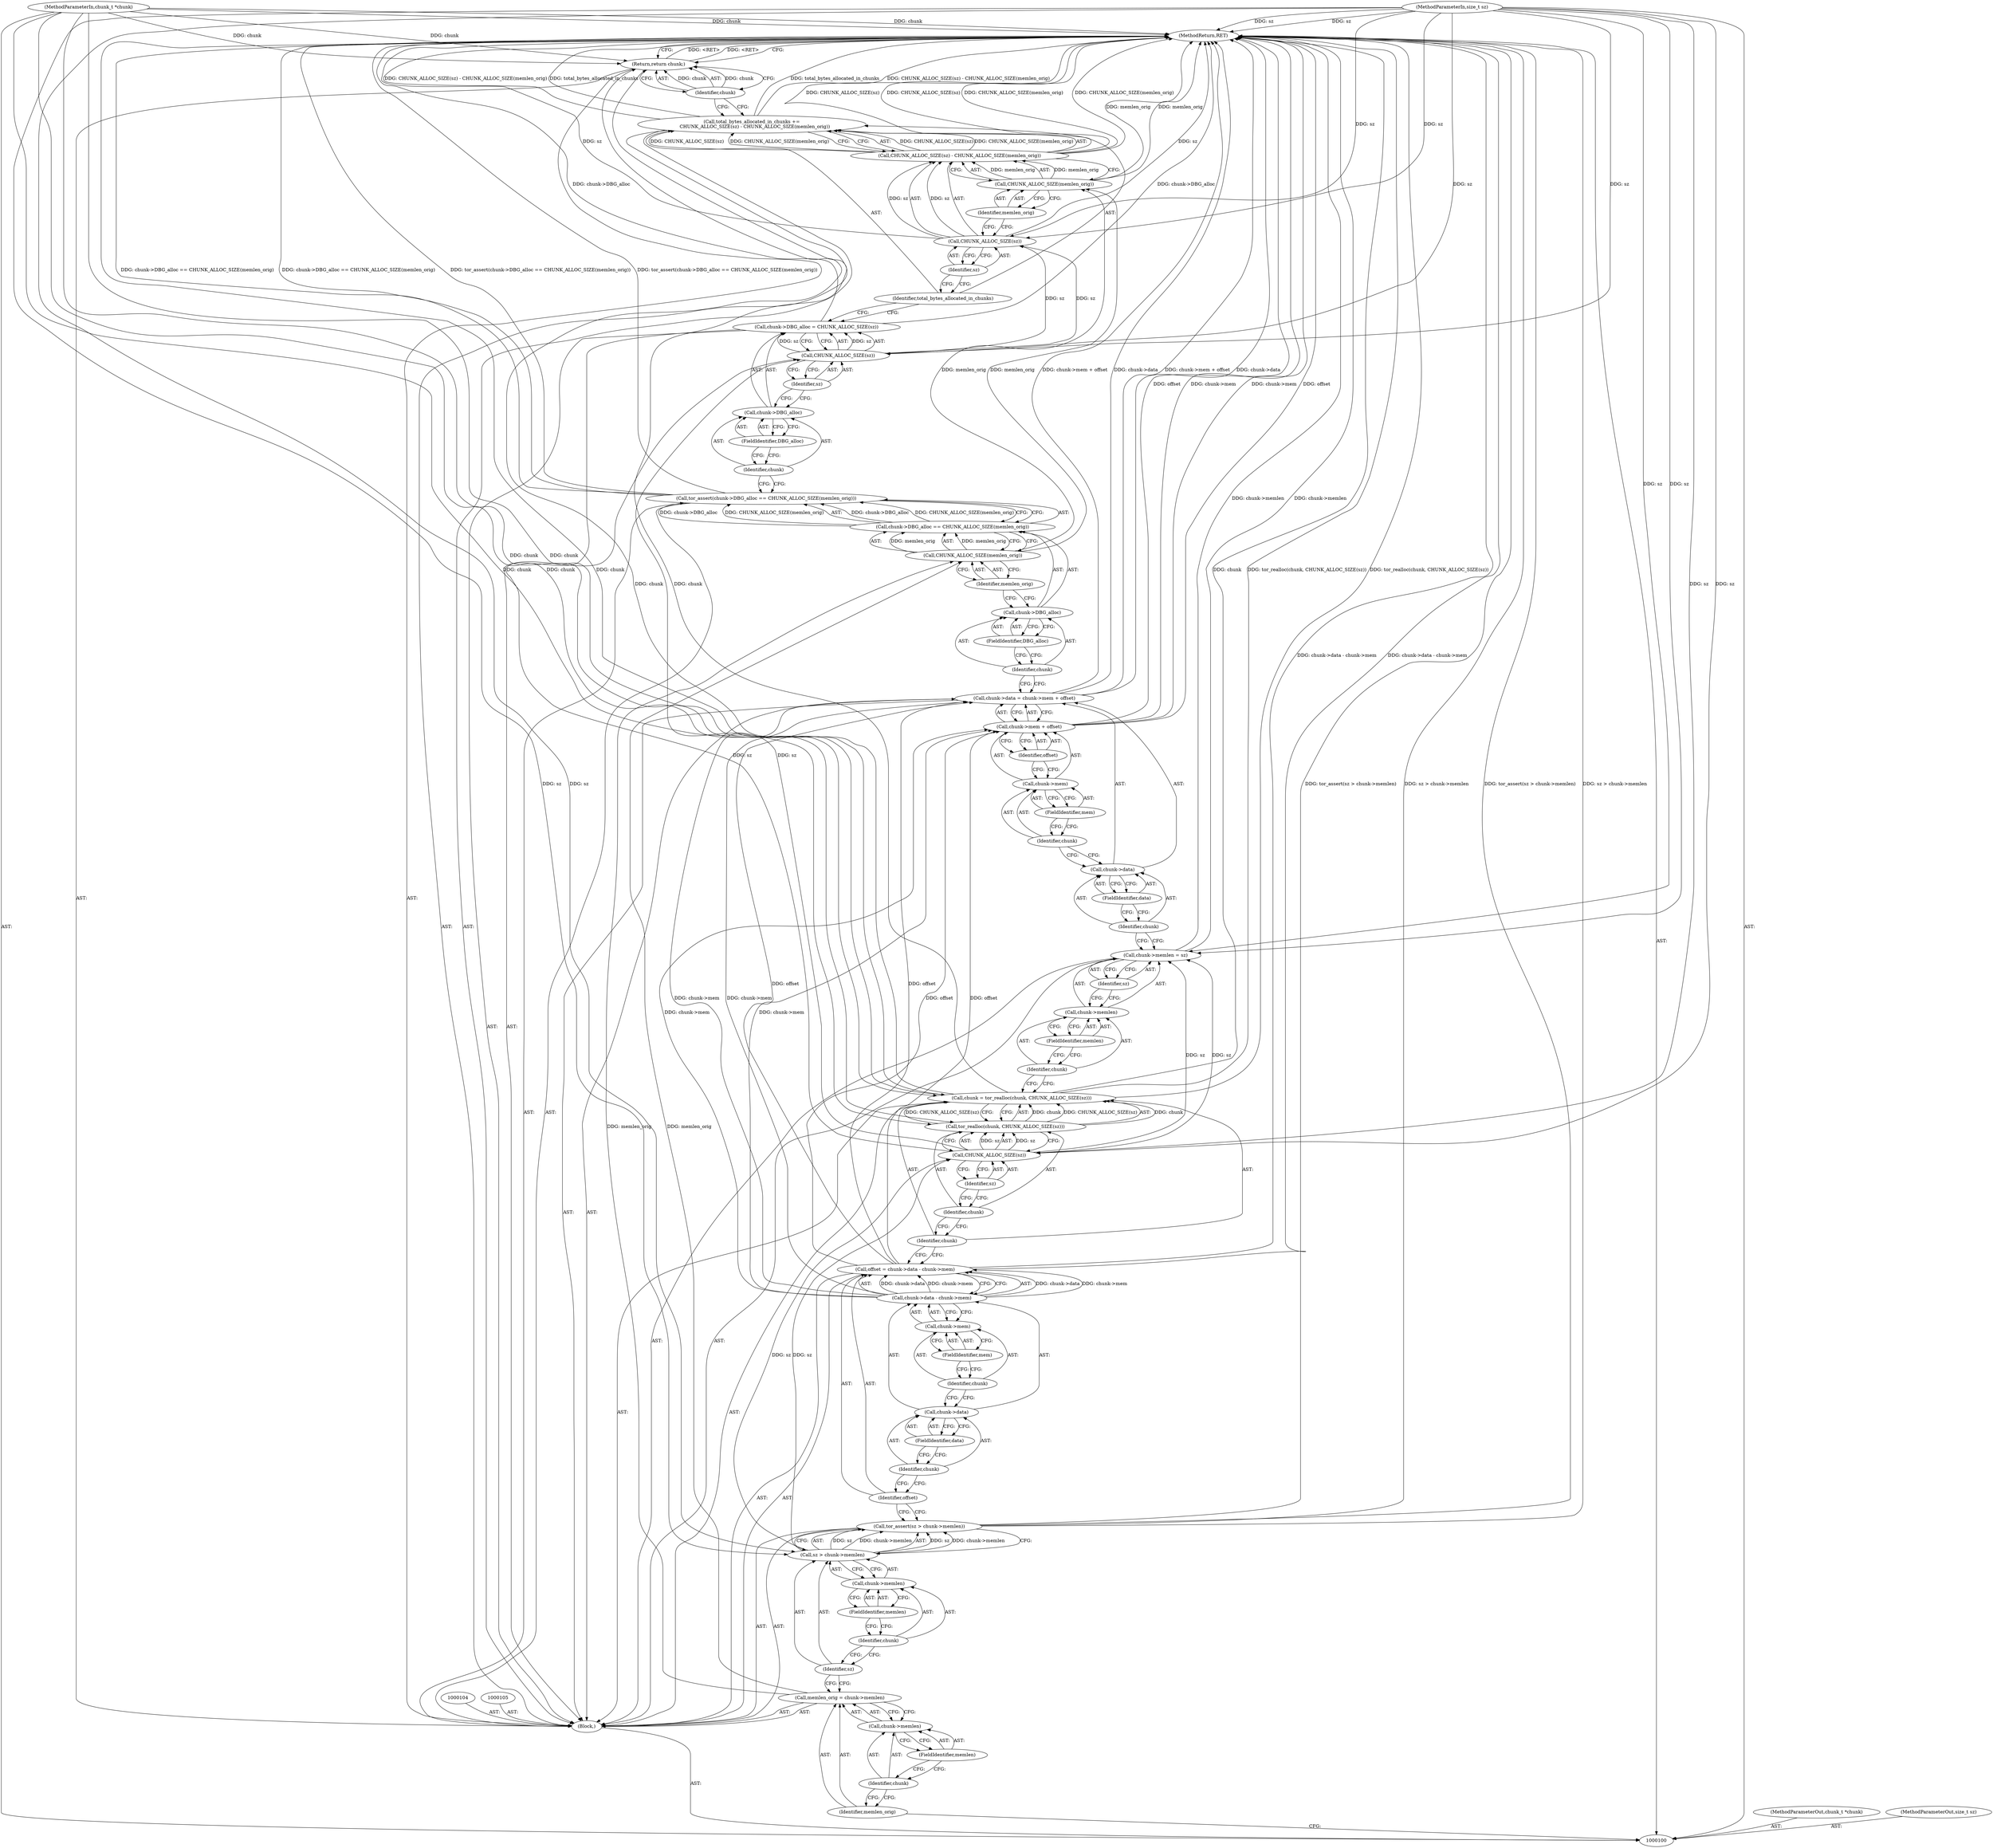 digraph "1_tor_3cea86eb2fbb65949673eb4ba8ebb695c87a57ce" {
"1000168" [label="(MethodReturn,RET)"];
"1000101" [label="(MethodParameterIn,chunk_t *chunk)"];
"1000224" [label="(MethodParameterOut,chunk_t *chunk)"];
"1000102" [label="(MethodParameterIn,size_t sz)"];
"1000225" [label="(MethodParameterOut,size_t sz)"];
"1000147" [label="(Call,chunk->DBG_alloc == CHUNK_ALLOC_SIZE(memlen_orig))"];
"1000148" [label="(Call,chunk->DBG_alloc)"];
"1000149" [label="(Identifier,chunk)"];
"1000146" [label="(Call,tor_assert(chunk->DBG_alloc == CHUNK_ALLOC_SIZE(memlen_orig)))"];
"1000150" [label="(FieldIdentifier,DBG_alloc)"];
"1000151" [label="(Call,CHUNK_ALLOC_SIZE(memlen_orig))"];
"1000152" [label="(Identifier,memlen_orig)"];
"1000153" [label="(Call,chunk->DBG_alloc = CHUNK_ALLOC_SIZE(sz))"];
"1000154" [label="(Call,chunk->DBG_alloc)"];
"1000155" [label="(Identifier,chunk)"];
"1000157" [label="(Call,CHUNK_ALLOC_SIZE(sz))"];
"1000158" [label="(Identifier,sz)"];
"1000156" [label="(FieldIdentifier,DBG_alloc)"];
"1000159" [label="(Call,total_bytes_allocated_in_chunks +=\n    CHUNK_ALLOC_SIZE(sz) - CHUNK_ALLOC_SIZE(memlen_orig))"];
"1000160" [label="(Identifier,total_bytes_allocated_in_chunks)"];
"1000163" [label="(Identifier,sz)"];
"1000164" [label="(Call,CHUNK_ALLOC_SIZE(memlen_orig))"];
"1000161" [label="(Call,CHUNK_ALLOC_SIZE(sz) - CHUNK_ALLOC_SIZE(memlen_orig))"];
"1000162" [label="(Call,CHUNK_ALLOC_SIZE(sz))"];
"1000165" [label="(Identifier,memlen_orig)"];
"1000167" [label="(Identifier,chunk)"];
"1000166" [label="(Return,return chunk;)"];
"1000103" [label="(Block,)"];
"1000108" [label="(Call,chunk->memlen)"];
"1000109" [label="(Identifier,chunk)"];
"1000110" [label="(FieldIdentifier,memlen)"];
"1000106" [label="(Call,memlen_orig = chunk->memlen)"];
"1000107" [label="(Identifier,memlen_orig)"];
"1000112" [label="(Call,sz > chunk->memlen)"];
"1000113" [label="(Identifier,sz)"];
"1000114" [label="(Call,chunk->memlen)"];
"1000115" [label="(Identifier,chunk)"];
"1000116" [label="(FieldIdentifier,memlen)"];
"1000111" [label="(Call,tor_assert(sz > chunk->memlen))"];
"1000119" [label="(Call,chunk->data - chunk->mem)"];
"1000120" [label="(Call,chunk->data)"];
"1000121" [label="(Identifier,chunk)"];
"1000122" [label="(FieldIdentifier,data)"];
"1000123" [label="(Call,chunk->mem)"];
"1000124" [label="(Identifier,chunk)"];
"1000117" [label="(Call,offset = chunk->data - chunk->mem)"];
"1000118" [label="(Identifier,offset)"];
"1000125" [label="(FieldIdentifier,mem)"];
"1000128" [label="(Call,tor_realloc(chunk, CHUNK_ALLOC_SIZE(sz)))"];
"1000126" [label="(Call,chunk = tor_realloc(chunk, CHUNK_ALLOC_SIZE(sz)))"];
"1000127" [label="(Identifier,chunk)"];
"1000129" [label="(Identifier,chunk)"];
"1000130" [label="(Call,CHUNK_ALLOC_SIZE(sz))"];
"1000131" [label="(Identifier,sz)"];
"1000135" [label="(FieldIdentifier,memlen)"];
"1000136" [label="(Identifier,sz)"];
"1000132" [label="(Call,chunk->memlen = sz)"];
"1000133" [label="(Call,chunk->memlen)"];
"1000134" [label="(Identifier,chunk)"];
"1000140" [label="(FieldIdentifier,data)"];
"1000141" [label="(Call,chunk->mem + offset)"];
"1000142" [label="(Call,chunk->mem)"];
"1000143" [label="(Identifier,chunk)"];
"1000144" [label="(FieldIdentifier,mem)"];
"1000137" [label="(Call,chunk->data = chunk->mem + offset)"];
"1000138" [label="(Call,chunk->data)"];
"1000139" [label="(Identifier,chunk)"];
"1000145" [label="(Identifier,offset)"];
"1000168" -> "1000100"  [label="AST: "];
"1000168" -> "1000166"  [label="CFG: "];
"1000141" -> "1000168"  [label="DDG: chunk->mem"];
"1000141" -> "1000168"  [label="DDG: offset"];
"1000159" -> "1000168"  [label="DDG: total_bytes_allocated_in_chunks"];
"1000159" -> "1000168"  [label="DDG: CHUNK_ALLOC_SIZE(sz) - CHUNK_ALLOC_SIZE(memlen_orig)"];
"1000153" -> "1000168"  [label="DDG: chunk->DBG_alloc"];
"1000101" -> "1000168"  [label="DDG: chunk"];
"1000117" -> "1000168"  [label="DDG: chunk->data - chunk->mem"];
"1000164" -> "1000168"  [label="DDG: memlen_orig"];
"1000161" -> "1000168"  [label="DDG: CHUNK_ALLOC_SIZE(memlen_orig)"];
"1000161" -> "1000168"  [label="DDG: CHUNK_ALLOC_SIZE(sz)"];
"1000137" -> "1000168"  [label="DDG: chunk->mem + offset"];
"1000137" -> "1000168"  [label="DDG: chunk->data"];
"1000126" -> "1000168"  [label="DDG: chunk"];
"1000126" -> "1000168"  [label="DDG: tor_realloc(chunk, CHUNK_ALLOC_SIZE(sz))"];
"1000132" -> "1000168"  [label="DDG: chunk->memlen"];
"1000102" -> "1000168"  [label="DDG: sz"];
"1000111" -> "1000168"  [label="DDG: sz > chunk->memlen"];
"1000111" -> "1000168"  [label="DDG: tor_assert(sz > chunk->memlen)"];
"1000162" -> "1000168"  [label="DDG: sz"];
"1000146" -> "1000168"  [label="DDG: tor_assert(chunk->DBG_alloc == CHUNK_ALLOC_SIZE(memlen_orig))"];
"1000146" -> "1000168"  [label="DDG: chunk->DBG_alloc == CHUNK_ALLOC_SIZE(memlen_orig)"];
"1000166" -> "1000168"  [label="DDG: <RET>"];
"1000101" -> "1000100"  [label="AST: "];
"1000101" -> "1000168"  [label="DDG: chunk"];
"1000101" -> "1000126"  [label="DDG: chunk"];
"1000101" -> "1000128"  [label="DDG: chunk"];
"1000101" -> "1000166"  [label="DDG: chunk"];
"1000224" -> "1000100"  [label="AST: "];
"1000102" -> "1000100"  [label="AST: "];
"1000102" -> "1000168"  [label="DDG: sz"];
"1000102" -> "1000112"  [label="DDG: sz"];
"1000102" -> "1000130"  [label="DDG: sz"];
"1000102" -> "1000132"  [label="DDG: sz"];
"1000102" -> "1000157"  [label="DDG: sz"];
"1000102" -> "1000162"  [label="DDG: sz"];
"1000225" -> "1000100"  [label="AST: "];
"1000147" -> "1000146"  [label="AST: "];
"1000147" -> "1000151"  [label="CFG: "];
"1000148" -> "1000147"  [label="AST: "];
"1000151" -> "1000147"  [label="AST: "];
"1000146" -> "1000147"  [label="CFG: "];
"1000147" -> "1000146"  [label="DDG: chunk->DBG_alloc"];
"1000147" -> "1000146"  [label="DDG: CHUNK_ALLOC_SIZE(memlen_orig)"];
"1000151" -> "1000147"  [label="DDG: memlen_orig"];
"1000148" -> "1000147"  [label="AST: "];
"1000148" -> "1000150"  [label="CFG: "];
"1000149" -> "1000148"  [label="AST: "];
"1000150" -> "1000148"  [label="AST: "];
"1000152" -> "1000148"  [label="CFG: "];
"1000149" -> "1000148"  [label="AST: "];
"1000149" -> "1000137"  [label="CFG: "];
"1000150" -> "1000149"  [label="CFG: "];
"1000146" -> "1000103"  [label="AST: "];
"1000146" -> "1000147"  [label="CFG: "];
"1000147" -> "1000146"  [label="AST: "];
"1000155" -> "1000146"  [label="CFG: "];
"1000146" -> "1000168"  [label="DDG: tor_assert(chunk->DBG_alloc == CHUNK_ALLOC_SIZE(memlen_orig))"];
"1000146" -> "1000168"  [label="DDG: chunk->DBG_alloc == CHUNK_ALLOC_SIZE(memlen_orig)"];
"1000147" -> "1000146"  [label="DDG: chunk->DBG_alloc"];
"1000147" -> "1000146"  [label="DDG: CHUNK_ALLOC_SIZE(memlen_orig)"];
"1000150" -> "1000148"  [label="AST: "];
"1000150" -> "1000149"  [label="CFG: "];
"1000148" -> "1000150"  [label="CFG: "];
"1000151" -> "1000147"  [label="AST: "];
"1000151" -> "1000152"  [label="CFG: "];
"1000152" -> "1000151"  [label="AST: "];
"1000147" -> "1000151"  [label="CFG: "];
"1000151" -> "1000147"  [label="DDG: memlen_orig"];
"1000106" -> "1000151"  [label="DDG: memlen_orig"];
"1000151" -> "1000164"  [label="DDG: memlen_orig"];
"1000152" -> "1000151"  [label="AST: "];
"1000152" -> "1000148"  [label="CFG: "];
"1000151" -> "1000152"  [label="CFG: "];
"1000153" -> "1000103"  [label="AST: "];
"1000153" -> "1000157"  [label="CFG: "];
"1000154" -> "1000153"  [label="AST: "];
"1000157" -> "1000153"  [label="AST: "];
"1000160" -> "1000153"  [label="CFG: "];
"1000153" -> "1000168"  [label="DDG: chunk->DBG_alloc"];
"1000157" -> "1000153"  [label="DDG: sz"];
"1000154" -> "1000153"  [label="AST: "];
"1000154" -> "1000156"  [label="CFG: "];
"1000155" -> "1000154"  [label="AST: "];
"1000156" -> "1000154"  [label="AST: "];
"1000158" -> "1000154"  [label="CFG: "];
"1000155" -> "1000154"  [label="AST: "];
"1000155" -> "1000146"  [label="CFG: "];
"1000156" -> "1000155"  [label="CFG: "];
"1000157" -> "1000153"  [label="AST: "];
"1000157" -> "1000158"  [label="CFG: "];
"1000158" -> "1000157"  [label="AST: "];
"1000153" -> "1000157"  [label="CFG: "];
"1000157" -> "1000153"  [label="DDG: sz"];
"1000102" -> "1000157"  [label="DDG: sz"];
"1000130" -> "1000157"  [label="DDG: sz"];
"1000157" -> "1000162"  [label="DDG: sz"];
"1000158" -> "1000157"  [label="AST: "];
"1000158" -> "1000154"  [label="CFG: "];
"1000157" -> "1000158"  [label="CFG: "];
"1000156" -> "1000154"  [label="AST: "];
"1000156" -> "1000155"  [label="CFG: "];
"1000154" -> "1000156"  [label="CFG: "];
"1000159" -> "1000103"  [label="AST: "];
"1000159" -> "1000161"  [label="CFG: "];
"1000160" -> "1000159"  [label="AST: "];
"1000161" -> "1000159"  [label="AST: "];
"1000167" -> "1000159"  [label="CFG: "];
"1000159" -> "1000168"  [label="DDG: total_bytes_allocated_in_chunks"];
"1000159" -> "1000168"  [label="DDG: CHUNK_ALLOC_SIZE(sz) - CHUNK_ALLOC_SIZE(memlen_orig)"];
"1000161" -> "1000159"  [label="DDG: CHUNK_ALLOC_SIZE(sz)"];
"1000161" -> "1000159"  [label="DDG: CHUNK_ALLOC_SIZE(memlen_orig)"];
"1000160" -> "1000159"  [label="AST: "];
"1000160" -> "1000153"  [label="CFG: "];
"1000163" -> "1000160"  [label="CFG: "];
"1000163" -> "1000162"  [label="AST: "];
"1000163" -> "1000160"  [label="CFG: "];
"1000162" -> "1000163"  [label="CFG: "];
"1000164" -> "1000161"  [label="AST: "];
"1000164" -> "1000165"  [label="CFG: "];
"1000165" -> "1000164"  [label="AST: "];
"1000161" -> "1000164"  [label="CFG: "];
"1000164" -> "1000168"  [label="DDG: memlen_orig"];
"1000164" -> "1000161"  [label="DDG: memlen_orig"];
"1000151" -> "1000164"  [label="DDG: memlen_orig"];
"1000161" -> "1000159"  [label="AST: "];
"1000161" -> "1000164"  [label="CFG: "];
"1000162" -> "1000161"  [label="AST: "];
"1000164" -> "1000161"  [label="AST: "];
"1000159" -> "1000161"  [label="CFG: "];
"1000161" -> "1000168"  [label="DDG: CHUNK_ALLOC_SIZE(memlen_orig)"];
"1000161" -> "1000168"  [label="DDG: CHUNK_ALLOC_SIZE(sz)"];
"1000161" -> "1000159"  [label="DDG: CHUNK_ALLOC_SIZE(sz)"];
"1000161" -> "1000159"  [label="DDG: CHUNK_ALLOC_SIZE(memlen_orig)"];
"1000162" -> "1000161"  [label="DDG: sz"];
"1000164" -> "1000161"  [label="DDG: memlen_orig"];
"1000162" -> "1000161"  [label="AST: "];
"1000162" -> "1000163"  [label="CFG: "];
"1000163" -> "1000162"  [label="AST: "];
"1000165" -> "1000162"  [label="CFG: "];
"1000162" -> "1000168"  [label="DDG: sz"];
"1000162" -> "1000161"  [label="DDG: sz"];
"1000157" -> "1000162"  [label="DDG: sz"];
"1000102" -> "1000162"  [label="DDG: sz"];
"1000165" -> "1000164"  [label="AST: "];
"1000165" -> "1000162"  [label="CFG: "];
"1000164" -> "1000165"  [label="CFG: "];
"1000167" -> "1000166"  [label="AST: "];
"1000167" -> "1000159"  [label="CFG: "];
"1000166" -> "1000167"  [label="CFG: "];
"1000167" -> "1000166"  [label="DDG: chunk"];
"1000166" -> "1000103"  [label="AST: "];
"1000166" -> "1000167"  [label="CFG: "];
"1000167" -> "1000166"  [label="AST: "];
"1000168" -> "1000166"  [label="CFG: "];
"1000166" -> "1000168"  [label="DDG: <RET>"];
"1000167" -> "1000166"  [label="DDG: chunk"];
"1000126" -> "1000166"  [label="DDG: chunk"];
"1000101" -> "1000166"  [label="DDG: chunk"];
"1000103" -> "1000100"  [label="AST: "];
"1000104" -> "1000103"  [label="AST: "];
"1000105" -> "1000103"  [label="AST: "];
"1000106" -> "1000103"  [label="AST: "];
"1000111" -> "1000103"  [label="AST: "];
"1000117" -> "1000103"  [label="AST: "];
"1000126" -> "1000103"  [label="AST: "];
"1000132" -> "1000103"  [label="AST: "];
"1000137" -> "1000103"  [label="AST: "];
"1000146" -> "1000103"  [label="AST: "];
"1000153" -> "1000103"  [label="AST: "];
"1000159" -> "1000103"  [label="AST: "];
"1000166" -> "1000103"  [label="AST: "];
"1000108" -> "1000106"  [label="AST: "];
"1000108" -> "1000110"  [label="CFG: "];
"1000109" -> "1000108"  [label="AST: "];
"1000110" -> "1000108"  [label="AST: "];
"1000106" -> "1000108"  [label="CFG: "];
"1000109" -> "1000108"  [label="AST: "];
"1000109" -> "1000107"  [label="CFG: "];
"1000110" -> "1000109"  [label="CFG: "];
"1000110" -> "1000108"  [label="AST: "];
"1000110" -> "1000109"  [label="CFG: "];
"1000108" -> "1000110"  [label="CFG: "];
"1000106" -> "1000103"  [label="AST: "];
"1000106" -> "1000108"  [label="CFG: "];
"1000107" -> "1000106"  [label="AST: "];
"1000108" -> "1000106"  [label="AST: "];
"1000113" -> "1000106"  [label="CFG: "];
"1000106" -> "1000151"  [label="DDG: memlen_orig"];
"1000107" -> "1000106"  [label="AST: "];
"1000107" -> "1000100"  [label="CFG: "];
"1000109" -> "1000107"  [label="CFG: "];
"1000112" -> "1000111"  [label="AST: "];
"1000112" -> "1000114"  [label="CFG: "];
"1000113" -> "1000112"  [label="AST: "];
"1000114" -> "1000112"  [label="AST: "];
"1000111" -> "1000112"  [label="CFG: "];
"1000112" -> "1000111"  [label="DDG: sz"];
"1000112" -> "1000111"  [label="DDG: chunk->memlen"];
"1000102" -> "1000112"  [label="DDG: sz"];
"1000112" -> "1000130"  [label="DDG: sz"];
"1000113" -> "1000112"  [label="AST: "];
"1000113" -> "1000106"  [label="CFG: "];
"1000115" -> "1000113"  [label="CFG: "];
"1000114" -> "1000112"  [label="AST: "];
"1000114" -> "1000116"  [label="CFG: "];
"1000115" -> "1000114"  [label="AST: "];
"1000116" -> "1000114"  [label="AST: "];
"1000112" -> "1000114"  [label="CFG: "];
"1000115" -> "1000114"  [label="AST: "];
"1000115" -> "1000113"  [label="CFG: "];
"1000116" -> "1000115"  [label="CFG: "];
"1000116" -> "1000114"  [label="AST: "];
"1000116" -> "1000115"  [label="CFG: "];
"1000114" -> "1000116"  [label="CFG: "];
"1000111" -> "1000103"  [label="AST: "];
"1000111" -> "1000112"  [label="CFG: "];
"1000112" -> "1000111"  [label="AST: "];
"1000118" -> "1000111"  [label="CFG: "];
"1000111" -> "1000168"  [label="DDG: sz > chunk->memlen"];
"1000111" -> "1000168"  [label="DDG: tor_assert(sz > chunk->memlen)"];
"1000112" -> "1000111"  [label="DDG: sz"];
"1000112" -> "1000111"  [label="DDG: chunk->memlen"];
"1000119" -> "1000117"  [label="AST: "];
"1000119" -> "1000123"  [label="CFG: "];
"1000120" -> "1000119"  [label="AST: "];
"1000123" -> "1000119"  [label="AST: "];
"1000117" -> "1000119"  [label="CFG: "];
"1000119" -> "1000117"  [label="DDG: chunk->data"];
"1000119" -> "1000117"  [label="DDG: chunk->mem"];
"1000119" -> "1000137"  [label="DDG: chunk->mem"];
"1000119" -> "1000141"  [label="DDG: chunk->mem"];
"1000120" -> "1000119"  [label="AST: "];
"1000120" -> "1000122"  [label="CFG: "];
"1000121" -> "1000120"  [label="AST: "];
"1000122" -> "1000120"  [label="AST: "];
"1000124" -> "1000120"  [label="CFG: "];
"1000121" -> "1000120"  [label="AST: "];
"1000121" -> "1000118"  [label="CFG: "];
"1000122" -> "1000121"  [label="CFG: "];
"1000122" -> "1000120"  [label="AST: "];
"1000122" -> "1000121"  [label="CFG: "];
"1000120" -> "1000122"  [label="CFG: "];
"1000123" -> "1000119"  [label="AST: "];
"1000123" -> "1000125"  [label="CFG: "];
"1000124" -> "1000123"  [label="AST: "];
"1000125" -> "1000123"  [label="AST: "];
"1000119" -> "1000123"  [label="CFG: "];
"1000124" -> "1000123"  [label="AST: "];
"1000124" -> "1000120"  [label="CFG: "];
"1000125" -> "1000124"  [label="CFG: "];
"1000117" -> "1000103"  [label="AST: "];
"1000117" -> "1000119"  [label="CFG: "];
"1000118" -> "1000117"  [label="AST: "];
"1000119" -> "1000117"  [label="AST: "];
"1000127" -> "1000117"  [label="CFG: "];
"1000117" -> "1000168"  [label="DDG: chunk->data - chunk->mem"];
"1000119" -> "1000117"  [label="DDG: chunk->data"];
"1000119" -> "1000117"  [label="DDG: chunk->mem"];
"1000117" -> "1000137"  [label="DDG: offset"];
"1000117" -> "1000141"  [label="DDG: offset"];
"1000118" -> "1000117"  [label="AST: "];
"1000118" -> "1000111"  [label="CFG: "];
"1000121" -> "1000118"  [label="CFG: "];
"1000125" -> "1000123"  [label="AST: "];
"1000125" -> "1000124"  [label="CFG: "];
"1000123" -> "1000125"  [label="CFG: "];
"1000128" -> "1000126"  [label="AST: "];
"1000128" -> "1000130"  [label="CFG: "];
"1000129" -> "1000128"  [label="AST: "];
"1000130" -> "1000128"  [label="AST: "];
"1000126" -> "1000128"  [label="CFG: "];
"1000128" -> "1000126"  [label="DDG: chunk"];
"1000128" -> "1000126"  [label="DDG: CHUNK_ALLOC_SIZE(sz)"];
"1000101" -> "1000128"  [label="DDG: chunk"];
"1000130" -> "1000128"  [label="DDG: sz"];
"1000126" -> "1000103"  [label="AST: "];
"1000126" -> "1000128"  [label="CFG: "];
"1000127" -> "1000126"  [label="AST: "];
"1000128" -> "1000126"  [label="AST: "];
"1000134" -> "1000126"  [label="CFG: "];
"1000126" -> "1000168"  [label="DDG: chunk"];
"1000126" -> "1000168"  [label="DDG: tor_realloc(chunk, CHUNK_ALLOC_SIZE(sz))"];
"1000128" -> "1000126"  [label="DDG: chunk"];
"1000128" -> "1000126"  [label="DDG: CHUNK_ALLOC_SIZE(sz)"];
"1000101" -> "1000126"  [label="DDG: chunk"];
"1000126" -> "1000166"  [label="DDG: chunk"];
"1000127" -> "1000126"  [label="AST: "];
"1000127" -> "1000117"  [label="CFG: "];
"1000129" -> "1000127"  [label="CFG: "];
"1000129" -> "1000128"  [label="AST: "];
"1000129" -> "1000127"  [label="CFG: "];
"1000131" -> "1000129"  [label="CFG: "];
"1000130" -> "1000128"  [label="AST: "];
"1000130" -> "1000131"  [label="CFG: "];
"1000131" -> "1000130"  [label="AST: "];
"1000128" -> "1000130"  [label="CFG: "];
"1000130" -> "1000128"  [label="DDG: sz"];
"1000112" -> "1000130"  [label="DDG: sz"];
"1000102" -> "1000130"  [label="DDG: sz"];
"1000130" -> "1000132"  [label="DDG: sz"];
"1000130" -> "1000157"  [label="DDG: sz"];
"1000131" -> "1000130"  [label="AST: "];
"1000131" -> "1000129"  [label="CFG: "];
"1000130" -> "1000131"  [label="CFG: "];
"1000135" -> "1000133"  [label="AST: "];
"1000135" -> "1000134"  [label="CFG: "];
"1000133" -> "1000135"  [label="CFG: "];
"1000136" -> "1000132"  [label="AST: "];
"1000136" -> "1000133"  [label="CFG: "];
"1000132" -> "1000136"  [label="CFG: "];
"1000132" -> "1000103"  [label="AST: "];
"1000132" -> "1000136"  [label="CFG: "];
"1000133" -> "1000132"  [label="AST: "];
"1000136" -> "1000132"  [label="AST: "];
"1000139" -> "1000132"  [label="CFG: "];
"1000132" -> "1000168"  [label="DDG: chunk->memlen"];
"1000130" -> "1000132"  [label="DDG: sz"];
"1000102" -> "1000132"  [label="DDG: sz"];
"1000133" -> "1000132"  [label="AST: "];
"1000133" -> "1000135"  [label="CFG: "];
"1000134" -> "1000133"  [label="AST: "];
"1000135" -> "1000133"  [label="AST: "];
"1000136" -> "1000133"  [label="CFG: "];
"1000134" -> "1000133"  [label="AST: "];
"1000134" -> "1000126"  [label="CFG: "];
"1000135" -> "1000134"  [label="CFG: "];
"1000140" -> "1000138"  [label="AST: "];
"1000140" -> "1000139"  [label="CFG: "];
"1000138" -> "1000140"  [label="CFG: "];
"1000141" -> "1000137"  [label="AST: "];
"1000141" -> "1000145"  [label="CFG: "];
"1000142" -> "1000141"  [label="AST: "];
"1000145" -> "1000141"  [label="AST: "];
"1000137" -> "1000141"  [label="CFG: "];
"1000141" -> "1000168"  [label="DDG: chunk->mem"];
"1000141" -> "1000168"  [label="DDG: offset"];
"1000119" -> "1000141"  [label="DDG: chunk->mem"];
"1000117" -> "1000141"  [label="DDG: offset"];
"1000142" -> "1000141"  [label="AST: "];
"1000142" -> "1000144"  [label="CFG: "];
"1000143" -> "1000142"  [label="AST: "];
"1000144" -> "1000142"  [label="AST: "];
"1000145" -> "1000142"  [label="CFG: "];
"1000143" -> "1000142"  [label="AST: "];
"1000143" -> "1000138"  [label="CFG: "];
"1000144" -> "1000143"  [label="CFG: "];
"1000144" -> "1000142"  [label="AST: "];
"1000144" -> "1000143"  [label="CFG: "];
"1000142" -> "1000144"  [label="CFG: "];
"1000137" -> "1000103"  [label="AST: "];
"1000137" -> "1000141"  [label="CFG: "];
"1000138" -> "1000137"  [label="AST: "];
"1000141" -> "1000137"  [label="AST: "];
"1000149" -> "1000137"  [label="CFG: "];
"1000137" -> "1000168"  [label="DDG: chunk->mem + offset"];
"1000137" -> "1000168"  [label="DDG: chunk->data"];
"1000119" -> "1000137"  [label="DDG: chunk->mem"];
"1000117" -> "1000137"  [label="DDG: offset"];
"1000138" -> "1000137"  [label="AST: "];
"1000138" -> "1000140"  [label="CFG: "];
"1000139" -> "1000138"  [label="AST: "];
"1000140" -> "1000138"  [label="AST: "];
"1000143" -> "1000138"  [label="CFG: "];
"1000139" -> "1000138"  [label="AST: "];
"1000139" -> "1000132"  [label="CFG: "];
"1000140" -> "1000139"  [label="CFG: "];
"1000145" -> "1000141"  [label="AST: "];
"1000145" -> "1000142"  [label="CFG: "];
"1000141" -> "1000145"  [label="CFG: "];
}
